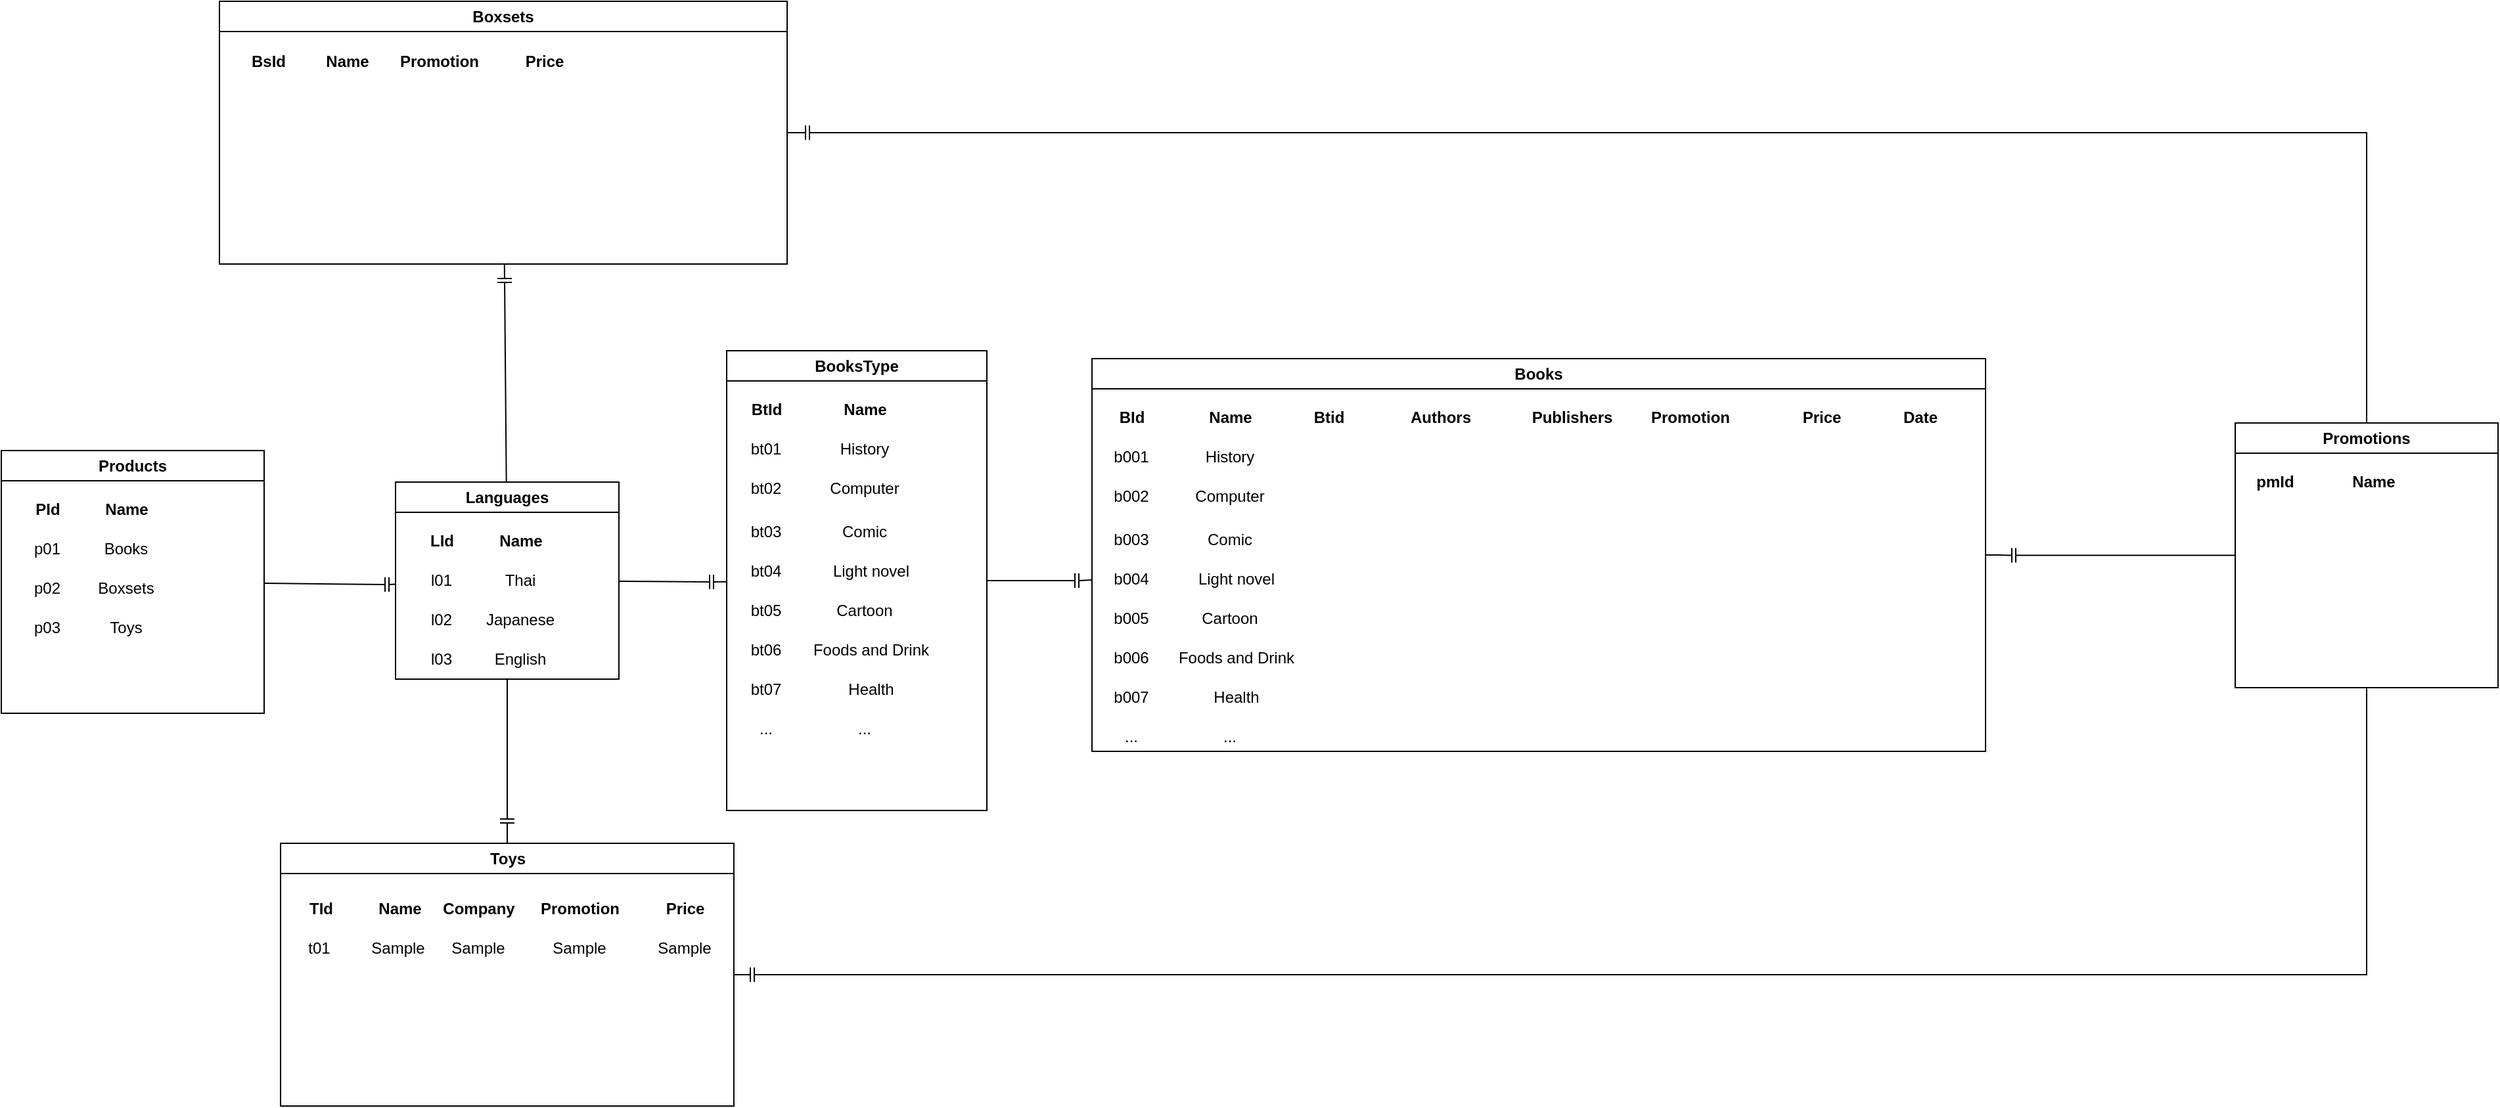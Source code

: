 <mxfile version="24.7.6">
  <diagram id="C5RBs43oDa-KdzZeNtuy" name="Page-1">
    <mxGraphModel dx="447" dy="1392" grid="1" gridSize="10" guides="1" tooltips="1" connect="1" arrows="1" fold="1" page="1" pageScale="1" pageWidth="827" pageHeight="1169" math="0" shadow="0">
      <root>
        <mxCell id="WIyWlLk6GJQsqaUBKTNV-0" />
        <mxCell id="WIyWlLk6GJQsqaUBKTNV-1" parent="WIyWlLk6GJQsqaUBKTNV-0" />
        <mxCell id="pt_CpqBmzXWyOQe2_6_Q-3" value="Products" style="swimlane;whiteSpace=wrap;html=1;startSize=23;" vertex="1" parent="WIyWlLk6GJQsqaUBKTNV-1">
          <mxGeometry x="10" y="131" width="200" height="200" as="geometry">
            <mxRectangle x="270" y="60" width="90" height="30" as="alternateBounds" />
          </mxGeometry>
        </mxCell>
        <mxCell id="pt_CpqBmzXWyOQe2_6_Q-7" value="&lt;b&gt;PId&lt;/b&gt;" style="text;html=1;align=center;verticalAlign=middle;resizable=0;points=[];autosize=1;strokeColor=none;fillColor=none;" vertex="1" parent="pt_CpqBmzXWyOQe2_6_Q-3">
          <mxGeometry x="15" y="30" width="40" height="30" as="geometry" />
        </mxCell>
        <mxCell id="pt_CpqBmzXWyOQe2_6_Q-8" value="&lt;b&gt;Name&lt;/b&gt;" style="text;html=1;align=center;verticalAlign=middle;resizable=0;points=[];autosize=1;strokeColor=none;fillColor=none;" vertex="1" parent="pt_CpqBmzXWyOQe2_6_Q-3">
          <mxGeometry x="65" y="30" width="60" height="30" as="geometry" />
        </mxCell>
        <mxCell id="pt_CpqBmzXWyOQe2_6_Q-9" value="p01" style="text;html=1;align=center;verticalAlign=middle;whiteSpace=wrap;rounded=0;" vertex="1" parent="pt_CpqBmzXWyOQe2_6_Q-3">
          <mxGeometry x="5" y="60" width="60" height="30" as="geometry" />
        </mxCell>
        <mxCell id="pt_CpqBmzXWyOQe2_6_Q-10" value="p02" style="text;html=1;align=center;verticalAlign=middle;whiteSpace=wrap;rounded=0;" vertex="1" parent="pt_CpqBmzXWyOQe2_6_Q-3">
          <mxGeometry x="5" y="90" width="60" height="30" as="geometry" />
        </mxCell>
        <mxCell id="pt_CpqBmzXWyOQe2_6_Q-16" value="p03" style="text;html=1;align=center;verticalAlign=middle;whiteSpace=wrap;rounded=0;" vertex="1" parent="pt_CpqBmzXWyOQe2_6_Q-3">
          <mxGeometry x="5" y="120" width="60" height="30" as="geometry" />
        </mxCell>
        <mxCell id="pt_CpqBmzXWyOQe2_6_Q-18" value="Books" style="text;html=1;align=center;verticalAlign=middle;whiteSpace=wrap;rounded=0;" vertex="1" parent="pt_CpqBmzXWyOQe2_6_Q-3">
          <mxGeometry x="65" y="60" width="60" height="30" as="geometry" />
        </mxCell>
        <mxCell id="pt_CpqBmzXWyOQe2_6_Q-19" value="Boxsets" style="text;html=1;align=center;verticalAlign=middle;whiteSpace=wrap;rounded=0;" vertex="1" parent="pt_CpqBmzXWyOQe2_6_Q-3">
          <mxGeometry x="65" y="90" width="60" height="30" as="geometry" />
        </mxCell>
        <mxCell id="pt_CpqBmzXWyOQe2_6_Q-20" value="Toys" style="text;html=1;align=center;verticalAlign=middle;whiteSpace=wrap;rounded=0;" vertex="1" parent="pt_CpqBmzXWyOQe2_6_Q-3">
          <mxGeometry x="65" y="120" width="60" height="30" as="geometry" />
        </mxCell>
        <mxCell id="pt_CpqBmzXWyOQe2_6_Q-4" value="BooksType" style="swimlane;whiteSpace=wrap;html=1;" vertex="1" parent="WIyWlLk6GJQsqaUBKTNV-1">
          <mxGeometry x="562" y="55" width="198" height="350" as="geometry">
            <mxRectangle x="562" y="55" width="100" height="30" as="alternateBounds" />
          </mxGeometry>
        </mxCell>
        <mxCell id="pt_CpqBmzXWyOQe2_6_Q-22" value="&lt;b&gt;BtId&lt;/b&gt;" style="text;html=1;align=center;verticalAlign=middle;resizable=0;points=[];autosize=1;strokeColor=none;fillColor=none;" vertex="1" parent="pt_CpqBmzXWyOQe2_6_Q-4">
          <mxGeometry x="5" y="30" width="50" height="30" as="geometry" />
        </mxCell>
        <mxCell id="pt_CpqBmzXWyOQe2_6_Q-23" value="&lt;b&gt;Name&lt;/b&gt;" style="text;html=1;align=center;verticalAlign=middle;resizable=0;points=[];autosize=1;strokeColor=none;fillColor=none;" vertex="1" parent="pt_CpqBmzXWyOQe2_6_Q-4">
          <mxGeometry x="75" y="30" width="60" height="30" as="geometry" />
        </mxCell>
        <mxCell id="pt_CpqBmzXWyOQe2_6_Q-26" value="bt01" style="text;html=1;align=center;verticalAlign=middle;whiteSpace=wrap;rounded=0;" vertex="1" parent="pt_CpqBmzXWyOQe2_6_Q-4">
          <mxGeometry y="60" width="60" height="30" as="geometry" />
        </mxCell>
        <mxCell id="pt_CpqBmzXWyOQe2_6_Q-27" value="History" style="text;html=1;align=center;verticalAlign=middle;whiteSpace=wrap;rounded=0;" vertex="1" parent="pt_CpqBmzXWyOQe2_6_Q-4">
          <mxGeometry x="75" y="60" width="60" height="30" as="geometry" />
        </mxCell>
        <mxCell id="pt_CpqBmzXWyOQe2_6_Q-28" value="bt02" style="text;html=1;align=center;verticalAlign=middle;whiteSpace=wrap;rounded=0;" vertex="1" parent="pt_CpqBmzXWyOQe2_6_Q-4">
          <mxGeometry y="90" width="60" height="30" as="geometry" />
        </mxCell>
        <mxCell id="pt_CpqBmzXWyOQe2_6_Q-29" value="Computer" style="text;html=1;align=center;verticalAlign=middle;whiteSpace=wrap;rounded=0;" vertex="1" parent="pt_CpqBmzXWyOQe2_6_Q-4">
          <mxGeometry x="75" y="90" width="60" height="30" as="geometry" />
        </mxCell>
        <mxCell id="pt_CpqBmzXWyOQe2_6_Q-34" value="bt03" style="text;html=1;align=center;verticalAlign=middle;whiteSpace=wrap;rounded=0;" vertex="1" parent="pt_CpqBmzXWyOQe2_6_Q-4">
          <mxGeometry y="123" width="60" height="30" as="geometry" />
        </mxCell>
        <mxCell id="pt_CpqBmzXWyOQe2_6_Q-35" value="Comic" style="text;html=1;align=center;verticalAlign=middle;whiteSpace=wrap;rounded=0;" vertex="1" parent="pt_CpqBmzXWyOQe2_6_Q-4">
          <mxGeometry x="75" y="123" width="60" height="30" as="geometry" />
        </mxCell>
        <mxCell id="pt_CpqBmzXWyOQe2_6_Q-36" value="bt04" style="text;html=1;align=center;verticalAlign=middle;whiteSpace=wrap;rounded=0;" vertex="1" parent="pt_CpqBmzXWyOQe2_6_Q-4">
          <mxGeometry y="153" width="60" height="30" as="geometry" />
        </mxCell>
        <mxCell id="pt_CpqBmzXWyOQe2_6_Q-37" value="Light novel" style="text;html=1;align=center;verticalAlign=middle;whiteSpace=wrap;rounded=0;" vertex="1" parent="pt_CpqBmzXWyOQe2_6_Q-4">
          <mxGeometry x="75" y="153" width="70" height="30" as="geometry" />
        </mxCell>
        <mxCell id="pt_CpqBmzXWyOQe2_6_Q-38" value="bt05" style="text;html=1;align=center;verticalAlign=middle;whiteSpace=wrap;rounded=0;" vertex="1" parent="pt_CpqBmzXWyOQe2_6_Q-4">
          <mxGeometry y="183" width="60" height="30" as="geometry" />
        </mxCell>
        <mxCell id="pt_CpqBmzXWyOQe2_6_Q-39" value="Cartoon" style="text;html=1;align=center;verticalAlign=middle;whiteSpace=wrap;rounded=0;" vertex="1" parent="pt_CpqBmzXWyOQe2_6_Q-4">
          <mxGeometry x="75" y="183" width="60" height="30" as="geometry" />
        </mxCell>
        <mxCell id="pt_CpqBmzXWyOQe2_6_Q-40" value="bt06" style="text;html=1;align=center;verticalAlign=middle;whiteSpace=wrap;rounded=0;" vertex="1" parent="pt_CpqBmzXWyOQe2_6_Q-4">
          <mxGeometry y="213" width="60" height="30" as="geometry" />
        </mxCell>
        <mxCell id="pt_CpqBmzXWyOQe2_6_Q-41" value="Foods and Drink" style="text;html=1;align=center;verticalAlign=middle;whiteSpace=wrap;rounded=0;" vertex="1" parent="pt_CpqBmzXWyOQe2_6_Q-4">
          <mxGeometry x="60" y="213" width="100" height="30" as="geometry" />
        </mxCell>
        <mxCell id="pt_CpqBmzXWyOQe2_6_Q-42" value="bt07" style="text;html=1;align=center;verticalAlign=middle;whiteSpace=wrap;rounded=0;" vertex="1" parent="pt_CpqBmzXWyOQe2_6_Q-4">
          <mxGeometry y="243" width="60" height="30" as="geometry" />
        </mxCell>
        <mxCell id="pt_CpqBmzXWyOQe2_6_Q-43" value="&lt;div&gt;Health&lt;/div&gt;" style="text;html=1;align=center;verticalAlign=middle;whiteSpace=wrap;rounded=0;" vertex="1" parent="pt_CpqBmzXWyOQe2_6_Q-4">
          <mxGeometry x="80" y="243" width="60" height="30" as="geometry" />
        </mxCell>
        <mxCell id="pt_CpqBmzXWyOQe2_6_Q-44" value="..." style="text;html=1;align=center;verticalAlign=middle;whiteSpace=wrap;rounded=0;" vertex="1" parent="pt_CpqBmzXWyOQe2_6_Q-4">
          <mxGeometry y="273" width="60" height="30" as="geometry" />
        </mxCell>
        <mxCell id="pt_CpqBmzXWyOQe2_6_Q-46" value="&lt;div&gt;...&lt;/div&gt;" style="text;html=1;align=center;verticalAlign=middle;whiteSpace=wrap;rounded=0;" vertex="1" parent="pt_CpqBmzXWyOQe2_6_Q-4">
          <mxGeometry x="75" y="273" width="60" height="30" as="geometry" />
        </mxCell>
        <mxCell id="pt_CpqBmzXWyOQe2_6_Q-5" value="Toys" style="swimlane;whiteSpace=wrap;html=1;" vertex="1" parent="WIyWlLk6GJQsqaUBKTNV-1">
          <mxGeometry x="222.5" y="430" width="345" height="200" as="geometry" />
        </mxCell>
        <mxCell id="pt_CpqBmzXWyOQe2_6_Q-127" value="&lt;b&gt;TId&lt;/b&gt;" style="text;html=1;align=center;verticalAlign=middle;resizable=0;points=[];autosize=1;strokeColor=none;fillColor=none;" vertex="1" parent="pt_CpqBmzXWyOQe2_6_Q-5">
          <mxGeometry x="10" y="35" width="40" height="30" as="geometry" />
        </mxCell>
        <mxCell id="pt_CpqBmzXWyOQe2_6_Q-128" value="&lt;b&gt;Name&lt;/b&gt;" style="text;html=1;align=center;verticalAlign=middle;resizable=0;points=[];autosize=1;strokeColor=none;fillColor=none;" vertex="1" parent="pt_CpqBmzXWyOQe2_6_Q-5">
          <mxGeometry x="60" y="35" width="60" height="30" as="geometry" />
        </mxCell>
        <mxCell id="pt_CpqBmzXWyOQe2_6_Q-129" value="t01" style="text;html=1;align=center;verticalAlign=middle;whiteSpace=wrap;rounded=0;" vertex="1" parent="pt_CpqBmzXWyOQe2_6_Q-5">
          <mxGeometry x="-1" y="65" width="60" height="30" as="geometry" />
        </mxCell>
        <mxCell id="pt_CpqBmzXWyOQe2_6_Q-131" value="&lt;b&gt;Promotion&lt;/b&gt;" style="text;html=1;align=center;verticalAlign=middle;resizable=0;points=[];autosize=1;strokeColor=none;fillColor=none;" vertex="1" parent="pt_CpqBmzXWyOQe2_6_Q-5">
          <mxGeometry x="187.5" y="35" width="80" height="30" as="geometry" />
        </mxCell>
        <mxCell id="pt_CpqBmzXWyOQe2_6_Q-132" value="&lt;b&gt;Price&lt;/b&gt;" style="text;html=1;align=center;verticalAlign=middle;resizable=0;points=[];autosize=1;strokeColor=none;fillColor=none;" vertex="1" parent="pt_CpqBmzXWyOQe2_6_Q-5">
          <mxGeometry x="282.5" y="35" width="50" height="30" as="geometry" />
        </mxCell>
        <mxCell id="pt_CpqBmzXWyOQe2_6_Q-133" value="&lt;b&gt;Company&lt;/b&gt;" style="text;html=1;align=center;verticalAlign=middle;resizable=0;points=[];autosize=1;strokeColor=none;fillColor=none;" vertex="1" parent="pt_CpqBmzXWyOQe2_6_Q-5">
          <mxGeometry x="110.5" y="35" width="80" height="30" as="geometry" />
        </mxCell>
        <mxCell id="pt_CpqBmzXWyOQe2_6_Q-134" value="Sample" style="text;html=1;align=center;verticalAlign=middle;whiteSpace=wrap;rounded=0;" vertex="1" parent="pt_CpqBmzXWyOQe2_6_Q-5">
          <mxGeometry x="59" y="65" width="60" height="30" as="geometry" />
        </mxCell>
        <mxCell id="pt_CpqBmzXWyOQe2_6_Q-135" value="Sample" style="text;html=1;align=center;verticalAlign=middle;whiteSpace=wrap;rounded=0;" vertex="1" parent="pt_CpqBmzXWyOQe2_6_Q-5">
          <mxGeometry x="120.5" y="65" width="60" height="30" as="geometry" />
        </mxCell>
        <mxCell id="pt_CpqBmzXWyOQe2_6_Q-136" value="Sample" style="text;html=1;align=center;verticalAlign=middle;whiteSpace=wrap;rounded=0;" vertex="1" parent="pt_CpqBmzXWyOQe2_6_Q-5">
          <mxGeometry x="197.5" y="65" width="60" height="30" as="geometry" />
        </mxCell>
        <mxCell id="pt_CpqBmzXWyOQe2_6_Q-137" value="Sample" style="text;html=1;align=center;verticalAlign=middle;whiteSpace=wrap;rounded=0;" vertex="1" parent="pt_CpqBmzXWyOQe2_6_Q-5">
          <mxGeometry x="277.5" y="65" width="60" height="30" as="geometry" />
        </mxCell>
        <mxCell id="pt_CpqBmzXWyOQe2_6_Q-6" value="Boxsets" style="swimlane;whiteSpace=wrap;html=1;" vertex="1" parent="WIyWlLk6GJQsqaUBKTNV-1">
          <mxGeometry x="176" y="-211" width="432" height="200" as="geometry" />
        </mxCell>
        <mxCell id="pt_CpqBmzXWyOQe2_6_Q-142" value="&lt;b&gt;BsId&lt;/b&gt;" style="text;html=1;align=center;verticalAlign=middle;resizable=0;points=[];autosize=1;strokeColor=none;fillColor=none;" vertex="1" parent="pt_CpqBmzXWyOQe2_6_Q-6">
          <mxGeometry x="12" y="31" width="50" height="30" as="geometry" />
        </mxCell>
        <mxCell id="pt_CpqBmzXWyOQe2_6_Q-143" value="&lt;b&gt;Name&lt;/b&gt;" style="text;html=1;align=center;verticalAlign=middle;resizable=0;points=[];autosize=1;strokeColor=none;fillColor=none;" vertex="1" parent="pt_CpqBmzXWyOQe2_6_Q-6">
          <mxGeometry x="67" y="31" width="60" height="30" as="geometry" />
        </mxCell>
        <mxCell id="pt_CpqBmzXWyOQe2_6_Q-145" value="&lt;b&gt;Promotion&lt;/b&gt;" style="text;html=1;align=center;verticalAlign=middle;resizable=0;points=[];autosize=1;strokeColor=none;fillColor=none;" vertex="1" parent="pt_CpqBmzXWyOQe2_6_Q-6">
          <mxGeometry x="127" y="31" width="80" height="30" as="geometry" />
        </mxCell>
        <mxCell id="pt_CpqBmzXWyOQe2_6_Q-150" value="&lt;b&gt;Price&lt;/b&gt;" style="text;html=1;align=center;verticalAlign=middle;resizable=0;points=[];autosize=1;strokeColor=none;fillColor=none;" vertex="1" parent="pt_CpqBmzXWyOQe2_6_Q-6">
          <mxGeometry x="222" y="31" width="50" height="30" as="geometry" />
        </mxCell>
        <mxCell id="pt_CpqBmzXWyOQe2_6_Q-47" value="Languages" style="swimlane;whiteSpace=wrap;html=1;startSize=23;" vertex="1" parent="WIyWlLk6GJQsqaUBKTNV-1">
          <mxGeometry x="310" y="155" width="170" height="150" as="geometry">
            <mxRectangle x="270" y="60" width="90" height="30" as="alternateBounds" />
          </mxGeometry>
        </mxCell>
        <mxCell id="pt_CpqBmzXWyOQe2_6_Q-48" value="&lt;b&gt;LId&lt;/b&gt;" style="text;html=1;align=center;verticalAlign=middle;resizable=0;points=[];autosize=1;strokeColor=none;fillColor=none;" vertex="1" parent="pt_CpqBmzXWyOQe2_6_Q-47">
          <mxGeometry x="15" y="30" width="40" height="30" as="geometry" />
        </mxCell>
        <mxCell id="pt_CpqBmzXWyOQe2_6_Q-49" value="&lt;b&gt;Name&lt;/b&gt;" style="text;html=1;align=center;verticalAlign=middle;resizable=0;points=[];autosize=1;strokeColor=none;fillColor=none;" vertex="1" parent="pt_CpqBmzXWyOQe2_6_Q-47">
          <mxGeometry x="65" y="30" width="60" height="30" as="geometry" />
        </mxCell>
        <mxCell id="pt_CpqBmzXWyOQe2_6_Q-50" value="l01" style="text;html=1;align=center;verticalAlign=middle;whiteSpace=wrap;rounded=0;" vertex="1" parent="pt_CpqBmzXWyOQe2_6_Q-47">
          <mxGeometry x="5" y="60" width="60" height="30" as="geometry" />
        </mxCell>
        <mxCell id="pt_CpqBmzXWyOQe2_6_Q-51" value="l02" style="text;html=1;align=center;verticalAlign=middle;whiteSpace=wrap;rounded=0;" vertex="1" parent="pt_CpqBmzXWyOQe2_6_Q-47">
          <mxGeometry x="5" y="90" width="60" height="30" as="geometry" />
        </mxCell>
        <mxCell id="pt_CpqBmzXWyOQe2_6_Q-52" value="l03" style="text;html=1;align=center;verticalAlign=middle;whiteSpace=wrap;rounded=0;" vertex="1" parent="pt_CpqBmzXWyOQe2_6_Q-47">
          <mxGeometry x="5" y="120" width="60" height="30" as="geometry" />
        </mxCell>
        <mxCell id="pt_CpqBmzXWyOQe2_6_Q-53" value="Thai" style="text;html=1;align=center;verticalAlign=middle;whiteSpace=wrap;rounded=0;" vertex="1" parent="pt_CpqBmzXWyOQe2_6_Q-47">
          <mxGeometry x="65" y="60" width="60" height="30" as="geometry" />
        </mxCell>
        <mxCell id="pt_CpqBmzXWyOQe2_6_Q-54" value="Japanese" style="text;html=1;align=center;verticalAlign=middle;whiteSpace=wrap;rounded=0;" vertex="1" parent="pt_CpqBmzXWyOQe2_6_Q-47">
          <mxGeometry x="65" y="90" width="60" height="30" as="geometry" />
        </mxCell>
        <mxCell id="pt_CpqBmzXWyOQe2_6_Q-55" value="English" style="text;html=1;align=center;verticalAlign=middle;whiteSpace=wrap;rounded=0;" vertex="1" parent="pt_CpqBmzXWyOQe2_6_Q-47">
          <mxGeometry x="65" y="120" width="60" height="30" as="geometry" />
        </mxCell>
        <mxCell id="pt_CpqBmzXWyOQe2_6_Q-57" value="Books" style="swimlane;whiteSpace=wrap;html=1;" vertex="1" parent="WIyWlLk6GJQsqaUBKTNV-1">
          <mxGeometry x="840" y="61" width="680" height="299" as="geometry" />
        </mxCell>
        <mxCell id="pt_CpqBmzXWyOQe2_6_Q-58" value="&lt;b&gt;BId&lt;/b&gt;" style="text;html=1;align=center;verticalAlign=middle;resizable=0;points=[];autosize=1;strokeColor=none;fillColor=none;" vertex="1" parent="pt_CpqBmzXWyOQe2_6_Q-57">
          <mxGeometry x="10" y="30" width="40" height="30" as="geometry" />
        </mxCell>
        <mxCell id="pt_CpqBmzXWyOQe2_6_Q-59" value="&lt;b&gt;Name&lt;/b&gt;" style="text;html=1;align=center;verticalAlign=middle;resizable=0;points=[];autosize=1;strokeColor=none;fillColor=none;" vertex="1" parent="pt_CpqBmzXWyOQe2_6_Q-57">
          <mxGeometry x="75" y="30" width="60" height="30" as="geometry" />
        </mxCell>
        <mxCell id="pt_CpqBmzXWyOQe2_6_Q-60" value="b001" style="text;html=1;align=center;verticalAlign=middle;whiteSpace=wrap;rounded=0;" vertex="1" parent="pt_CpqBmzXWyOQe2_6_Q-57">
          <mxGeometry y="60" width="60" height="30" as="geometry" />
        </mxCell>
        <mxCell id="pt_CpqBmzXWyOQe2_6_Q-61" value="History" style="text;html=1;align=center;verticalAlign=middle;whiteSpace=wrap;rounded=0;" vertex="1" parent="pt_CpqBmzXWyOQe2_6_Q-57">
          <mxGeometry x="75" y="60" width="60" height="30" as="geometry" />
        </mxCell>
        <mxCell id="pt_CpqBmzXWyOQe2_6_Q-62" value="b002" style="text;html=1;align=center;verticalAlign=middle;whiteSpace=wrap;rounded=0;" vertex="1" parent="pt_CpqBmzXWyOQe2_6_Q-57">
          <mxGeometry y="90" width="60" height="30" as="geometry" />
        </mxCell>
        <mxCell id="pt_CpqBmzXWyOQe2_6_Q-63" value="Computer" style="text;html=1;align=center;verticalAlign=middle;whiteSpace=wrap;rounded=0;" vertex="1" parent="pt_CpqBmzXWyOQe2_6_Q-57">
          <mxGeometry x="75" y="90" width="60" height="30" as="geometry" />
        </mxCell>
        <mxCell id="pt_CpqBmzXWyOQe2_6_Q-64" value="b003" style="text;html=1;align=center;verticalAlign=middle;whiteSpace=wrap;rounded=0;" vertex="1" parent="pt_CpqBmzXWyOQe2_6_Q-57">
          <mxGeometry y="123" width="60" height="30" as="geometry" />
        </mxCell>
        <mxCell id="pt_CpqBmzXWyOQe2_6_Q-65" value="Comic" style="text;html=1;align=center;verticalAlign=middle;whiteSpace=wrap;rounded=0;" vertex="1" parent="pt_CpqBmzXWyOQe2_6_Q-57">
          <mxGeometry x="75" y="123" width="60" height="30" as="geometry" />
        </mxCell>
        <mxCell id="pt_CpqBmzXWyOQe2_6_Q-66" value="b004" style="text;html=1;align=center;verticalAlign=middle;whiteSpace=wrap;rounded=0;" vertex="1" parent="pt_CpqBmzXWyOQe2_6_Q-57">
          <mxGeometry y="153" width="60" height="30" as="geometry" />
        </mxCell>
        <mxCell id="pt_CpqBmzXWyOQe2_6_Q-67" value="Light novel" style="text;html=1;align=center;verticalAlign=middle;whiteSpace=wrap;rounded=0;" vertex="1" parent="pt_CpqBmzXWyOQe2_6_Q-57">
          <mxGeometry x="75" y="153" width="70" height="30" as="geometry" />
        </mxCell>
        <mxCell id="pt_CpqBmzXWyOQe2_6_Q-68" value="b005" style="text;html=1;align=center;verticalAlign=middle;whiteSpace=wrap;rounded=0;" vertex="1" parent="pt_CpqBmzXWyOQe2_6_Q-57">
          <mxGeometry y="183" width="60" height="30" as="geometry" />
        </mxCell>
        <mxCell id="pt_CpqBmzXWyOQe2_6_Q-69" value="Cartoon" style="text;html=1;align=center;verticalAlign=middle;whiteSpace=wrap;rounded=0;" vertex="1" parent="pt_CpqBmzXWyOQe2_6_Q-57">
          <mxGeometry x="75" y="183" width="60" height="30" as="geometry" />
        </mxCell>
        <mxCell id="pt_CpqBmzXWyOQe2_6_Q-70" value="b006" style="text;html=1;align=center;verticalAlign=middle;whiteSpace=wrap;rounded=0;" vertex="1" parent="pt_CpqBmzXWyOQe2_6_Q-57">
          <mxGeometry y="213" width="60" height="30" as="geometry" />
        </mxCell>
        <mxCell id="pt_CpqBmzXWyOQe2_6_Q-71" value="Foods and Drink" style="text;html=1;align=center;verticalAlign=middle;whiteSpace=wrap;rounded=0;" vertex="1" parent="pt_CpqBmzXWyOQe2_6_Q-57">
          <mxGeometry x="60" y="213" width="100" height="30" as="geometry" />
        </mxCell>
        <mxCell id="pt_CpqBmzXWyOQe2_6_Q-72" value="b007" style="text;html=1;align=center;verticalAlign=middle;whiteSpace=wrap;rounded=0;" vertex="1" parent="pt_CpqBmzXWyOQe2_6_Q-57">
          <mxGeometry y="243" width="60" height="30" as="geometry" />
        </mxCell>
        <mxCell id="pt_CpqBmzXWyOQe2_6_Q-73" value="&lt;div&gt;Health&lt;/div&gt;" style="text;html=1;align=center;verticalAlign=middle;whiteSpace=wrap;rounded=0;" vertex="1" parent="pt_CpqBmzXWyOQe2_6_Q-57">
          <mxGeometry x="80" y="243" width="60" height="30" as="geometry" />
        </mxCell>
        <mxCell id="pt_CpqBmzXWyOQe2_6_Q-74" value="..." style="text;html=1;align=center;verticalAlign=middle;whiteSpace=wrap;rounded=0;" vertex="1" parent="pt_CpqBmzXWyOQe2_6_Q-57">
          <mxGeometry y="273" width="60" height="30" as="geometry" />
        </mxCell>
        <mxCell id="pt_CpqBmzXWyOQe2_6_Q-75" value="&lt;div&gt;...&lt;/div&gt;" style="text;html=1;align=center;verticalAlign=middle;whiteSpace=wrap;rounded=0;" vertex="1" parent="pt_CpqBmzXWyOQe2_6_Q-57">
          <mxGeometry x="75" y="273" width="60" height="30" as="geometry" />
        </mxCell>
        <mxCell id="pt_CpqBmzXWyOQe2_6_Q-76" value="&lt;b&gt;Authors&lt;/b&gt;" style="text;html=1;align=center;verticalAlign=middle;resizable=0;points=[];autosize=1;strokeColor=none;fillColor=none;" vertex="1" parent="pt_CpqBmzXWyOQe2_6_Q-57">
          <mxGeometry x="230" y="30" width="70" height="30" as="geometry" />
        </mxCell>
        <mxCell id="pt_CpqBmzXWyOQe2_6_Q-77" value="&lt;b&gt;Publishers&lt;/b&gt;" style="text;html=1;align=center;verticalAlign=middle;resizable=0;points=[];autosize=1;strokeColor=none;fillColor=none;" vertex="1" parent="pt_CpqBmzXWyOQe2_6_Q-57">
          <mxGeometry x="325" y="30" width="80" height="30" as="geometry" />
        </mxCell>
        <mxCell id="pt_CpqBmzXWyOQe2_6_Q-78" value="&lt;b&gt;Promotion&lt;/b&gt;" style="text;html=1;align=center;verticalAlign=middle;resizable=0;points=[];autosize=1;strokeColor=none;fillColor=none;" vertex="1" parent="pt_CpqBmzXWyOQe2_6_Q-57">
          <mxGeometry x="415" y="30" width="80" height="30" as="geometry" />
        </mxCell>
        <mxCell id="pt_CpqBmzXWyOQe2_6_Q-79" value="&lt;b&gt;Price&lt;/b&gt;" style="text;html=1;align=center;verticalAlign=middle;resizable=0;points=[];autosize=1;strokeColor=none;fillColor=none;" vertex="1" parent="pt_CpqBmzXWyOQe2_6_Q-57">
          <mxGeometry x="530" y="30" width="50" height="30" as="geometry" />
        </mxCell>
        <mxCell id="pt_CpqBmzXWyOQe2_6_Q-80" value="&lt;b&gt;Date&lt;/b&gt;" style="text;html=1;align=center;verticalAlign=middle;resizable=0;points=[];autosize=1;strokeColor=none;fillColor=none;" vertex="1" parent="pt_CpqBmzXWyOQe2_6_Q-57">
          <mxGeometry x="605" y="30" width="50" height="30" as="geometry" />
        </mxCell>
        <mxCell id="pt_CpqBmzXWyOQe2_6_Q-81" value="&lt;b&gt;Btid&lt;/b&gt;" style="text;html=1;align=center;verticalAlign=middle;resizable=0;points=[];autosize=1;strokeColor=none;fillColor=none;" vertex="1" parent="pt_CpqBmzXWyOQe2_6_Q-57">
          <mxGeometry x="155" y="30" width="50" height="30" as="geometry" />
        </mxCell>
        <mxCell id="pt_CpqBmzXWyOQe2_6_Q-85" value="" style="endArrow=none;html=1;rounded=0;exitX=1;exitY=0.5;exitDx=0;exitDy=0;" edge="1" parent="WIyWlLk6GJQsqaUBKTNV-1" source="pt_CpqBmzXWyOQe2_6_Q-89" target="pt_CpqBmzXWyOQe2_6_Q-57">
          <mxGeometry width="50" height="50" relative="1" as="geometry">
            <mxPoint x="760" y="260" as="sourcePoint" />
            <mxPoint x="810" y="210" as="targetPoint" />
          </mxGeometry>
        </mxCell>
        <mxCell id="pt_CpqBmzXWyOQe2_6_Q-90" value="" style="endArrow=none;html=1;rounded=0;" edge="1" parent="WIyWlLk6GJQsqaUBKTNV-1" source="pt_CpqBmzXWyOQe2_6_Q-4" target="pt_CpqBmzXWyOQe2_6_Q-89">
          <mxGeometry width="50" height="50" relative="1" as="geometry">
            <mxPoint x="779" y="230" as="sourcePoint" />
            <mxPoint x="840" y="235" as="targetPoint" />
          </mxGeometry>
        </mxCell>
        <mxCell id="pt_CpqBmzXWyOQe2_6_Q-89" value="" style="shape=partialRectangle;whiteSpace=wrap;html=1;bottom=0;top=0;fillColor=none;" vertex="1" parent="WIyWlLk6GJQsqaUBKTNV-1">
          <mxGeometry x="827" y="225" width="3" height="10" as="geometry" />
        </mxCell>
        <mxCell id="pt_CpqBmzXWyOQe2_6_Q-108" value="" style="endArrow=none;html=1;rounded=0;" edge="1" parent="WIyWlLk6GJQsqaUBKTNV-1" source="pt_CpqBmzXWyOQe2_6_Q-102" target="pt_CpqBmzXWyOQe2_6_Q-4">
          <mxGeometry width="50" height="50" relative="1" as="geometry">
            <mxPoint x="481.5" y="210" as="sourcePoint" />
            <mxPoint x="558.5" y="210" as="targetPoint" />
          </mxGeometry>
        </mxCell>
        <mxCell id="pt_CpqBmzXWyOQe2_6_Q-110" value="" style="endArrow=none;html=1;rounded=0;" edge="1" parent="WIyWlLk6GJQsqaUBKTNV-1" source="pt_CpqBmzXWyOQe2_6_Q-111" target="pt_CpqBmzXWyOQe2_6_Q-47">
          <mxGeometry width="50" height="50" relative="1" as="geometry">
            <mxPoint x="500" y="242" as="sourcePoint" />
            <mxPoint x="590" y="240" as="targetPoint" />
          </mxGeometry>
        </mxCell>
        <mxCell id="pt_CpqBmzXWyOQe2_6_Q-112" value="" style="endArrow=none;html=1;rounded=0;" edge="1" parent="WIyWlLk6GJQsqaUBKTNV-1" source="pt_CpqBmzXWyOQe2_6_Q-3" target="pt_CpqBmzXWyOQe2_6_Q-111">
          <mxGeometry width="50" height="50" relative="1" as="geometry">
            <mxPoint x="220" y="231.113" as="sourcePoint" />
            <mxPoint x="292" y="232" as="targetPoint" />
          </mxGeometry>
        </mxCell>
        <mxCell id="pt_CpqBmzXWyOQe2_6_Q-111" value="" style="shape=partialRectangle;whiteSpace=wrap;html=1;bottom=0;top=0;fillColor=none;" vertex="1" parent="WIyWlLk6GJQsqaUBKTNV-1">
          <mxGeometry x="302" y="228" width="3" height="10" as="geometry" />
        </mxCell>
        <mxCell id="pt_CpqBmzXWyOQe2_6_Q-114" value="" style="endArrow=none;html=1;rounded=0;" edge="1" parent="WIyWlLk6GJQsqaUBKTNV-1" source="pt_CpqBmzXWyOQe2_6_Q-47" target="pt_CpqBmzXWyOQe2_6_Q-102">
          <mxGeometry width="50" height="50" relative="1" as="geometry">
            <mxPoint x="500" y="231" as="sourcePoint" />
            <mxPoint x="580" y="230" as="targetPoint" />
          </mxGeometry>
        </mxCell>
        <mxCell id="pt_CpqBmzXWyOQe2_6_Q-102" value="" style="shape=partialRectangle;whiteSpace=wrap;html=1;bottom=0;top=0;fillColor=none;" vertex="1" parent="WIyWlLk6GJQsqaUBKTNV-1">
          <mxGeometry x="549" y="226" width="3" height="10" as="geometry" />
        </mxCell>
        <mxCell id="pt_CpqBmzXWyOQe2_6_Q-122" value="" style="endArrow=none;html=1;rounded=0;" edge="1" parent="WIyWlLk6GJQsqaUBKTNV-1" source="pt_CpqBmzXWyOQe2_6_Q-3">
          <mxGeometry width="50" height="50" relative="1" as="geometry">
            <mxPoint x="210" y="232" as="sourcePoint" />
            <mxPoint x="210" y="231" as="targetPoint" />
          </mxGeometry>
        </mxCell>
        <mxCell id="pt_CpqBmzXWyOQe2_6_Q-123" value="" style="endArrow=none;html=1;rounded=0;" edge="1" parent="WIyWlLk6GJQsqaUBKTNV-1" source="pt_CpqBmzXWyOQe2_6_Q-124" target="pt_CpqBmzXWyOQe2_6_Q-47">
          <mxGeometry width="50" height="50" relative="1" as="geometry">
            <mxPoint x="380" y="534.632" as="sourcePoint" />
            <mxPoint x="312" y="243" as="targetPoint" />
          </mxGeometry>
        </mxCell>
        <mxCell id="pt_CpqBmzXWyOQe2_6_Q-125" value="" style="endArrow=none;html=1;rounded=0;" edge="1" parent="WIyWlLk6GJQsqaUBKTNV-1" source="pt_CpqBmzXWyOQe2_6_Q-5" target="pt_CpqBmzXWyOQe2_6_Q-124">
          <mxGeometry width="50" height="50" relative="1" as="geometry">
            <mxPoint x="395" y="405" as="sourcePoint" />
            <mxPoint x="395" y="305" as="targetPoint" />
          </mxGeometry>
        </mxCell>
        <mxCell id="pt_CpqBmzXWyOQe2_6_Q-124" value="" style="shape=partialRectangle;whiteSpace=wrap;html=1;bottom=0;top=0;fillColor=none;direction=south;" vertex="1" parent="WIyWlLk6GJQsqaUBKTNV-1">
          <mxGeometry x="390" y="411.5" width="10" height="3" as="geometry" />
        </mxCell>
        <mxCell id="pt_CpqBmzXWyOQe2_6_Q-138" value="" style="endArrow=none;html=1;rounded=0;" edge="1" parent="WIyWlLk6GJQsqaUBKTNV-1" source="pt_CpqBmzXWyOQe2_6_Q-179" target="pt_CpqBmzXWyOQe2_6_Q-6">
          <mxGeometry width="50" height="50" relative="1" as="geometry">
            <mxPoint x="405" y="422" as="sourcePoint" />
            <mxPoint x="405" y="315" as="targetPoint" />
          </mxGeometry>
        </mxCell>
        <mxCell id="pt_CpqBmzXWyOQe2_6_Q-151" value="Promotions" style="swimlane;whiteSpace=wrap;html=1;" vertex="1" parent="WIyWlLk6GJQsqaUBKTNV-1">
          <mxGeometry x="1710" y="110" width="200" height="201.5" as="geometry" />
        </mxCell>
        <mxCell id="pt_CpqBmzXWyOQe2_6_Q-173" value="&lt;b&gt;pmId&lt;/b&gt;" style="text;html=1;align=center;verticalAlign=middle;resizable=0;points=[];autosize=1;strokeColor=none;fillColor=none;" vertex="1" parent="pt_CpqBmzXWyOQe2_6_Q-151">
          <mxGeometry x="5" y="30" width="50" height="30" as="geometry" />
        </mxCell>
        <mxCell id="pt_CpqBmzXWyOQe2_6_Q-174" value="&lt;b&gt;Name&lt;/b&gt;" style="text;html=1;align=center;verticalAlign=middle;resizable=0;points=[];autosize=1;strokeColor=none;fillColor=none;" vertex="1" parent="pt_CpqBmzXWyOQe2_6_Q-151">
          <mxGeometry x="75" y="30" width="60" height="30" as="geometry" />
        </mxCell>
        <mxCell id="pt_CpqBmzXWyOQe2_6_Q-165" value="" style="endArrow=none;html=1;rounded=0;edgeStyle=orthogonalEdgeStyle;" edge="1" parent="WIyWlLk6GJQsqaUBKTNV-1" source="pt_CpqBmzXWyOQe2_6_Q-167" target="pt_CpqBmzXWyOQe2_6_Q-151">
          <mxGeometry width="50" height="50" relative="1" as="geometry">
            <mxPoint x="1400" y="190" as="sourcePoint" />
            <mxPoint x="1820" y="322" as="targetPoint" />
          </mxGeometry>
        </mxCell>
        <mxCell id="pt_CpqBmzXWyOQe2_6_Q-167" value="" style="shape=partialRectangle;whiteSpace=wrap;html=1;bottom=0;top=0;fillColor=none;" vertex="1" parent="WIyWlLk6GJQsqaUBKTNV-1">
          <mxGeometry x="1540" y="205.75" width="3" height="10" as="geometry" />
        </mxCell>
        <mxCell id="pt_CpqBmzXWyOQe2_6_Q-170" value="" style="endArrow=none;html=1;rounded=0;edgeStyle=orthogonalEdgeStyle;entryX=0.5;entryY=1;entryDx=0;entryDy=0;" edge="1" parent="WIyWlLk6GJQsqaUBKTNV-1" source="pt_CpqBmzXWyOQe2_6_Q-177" target="pt_CpqBmzXWyOQe2_6_Q-151">
          <mxGeometry width="50" height="50" relative="1" as="geometry">
            <mxPoint x="568" y="530" as="sourcePoint" />
            <mxPoint x="1810" y="334" as="targetPoint" />
          </mxGeometry>
        </mxCell>
        <mxCell id="pt_CpqBmzXWyOQe2_6_Q-172" value="" style="endArrow=none;html=1;rounded=0;edgeStyle=orthogonalEdgeStyle;" edge="1" parent="WIyWlLk6GJQsqaUBKTNV-1" source="pt_CpqBmzXWyOQe2_6_Q-181" target="pt_CpqBmzXWyOQe2_6_Q-151">
          <mxGeometry width="50" height="50" relative="1" as="geometry">
            <mxPoint x="608" y="-111" as="sourcePoint" />
            <mxPoint x="1810" y="92" as="targetPoint" />
          </mxGeometry>
        </mxCell>
        <mxCell id="pt_CpqBmzXWyOQe2_6_Q-176" value="" style="endArrow=none;html=1;rounded=0;edgeStyle=orthogonalEdgeStyle;entryX=0;entryY=0.5;entryDx=0;entryDy=0;" edge="1" parent="WIyWlLk6GJQsqaUBKTNV-1" source="pt_CpqBmzXWyOQe2_6_Q-57" target="pt_CpqBmzXWyOQe2_6_Q-167">
          <mxGeometry width="50" height="50" relative="1" as="geometry">
            <mxPoint x="1553" y="221" as="sourcePoint" />
            <mxPoint x="1540" y="210" as="targetPoint" />
          </mxGeometry>
        </mxCell>
        <mxCell id="pt_CpqBmzXWyOQe2_6_Q-178" value="" style="endArrow=none;html=1;rounded=0;edgeStyle=orthogonalEdgeStyle;" edge="1" parent="WIyWlLk6GJQsqaUBKTNV-1" source="pt_CpqBmzXWyOQe2_6_Q-5" target="pt_CpqBmzXWyOQe2_6_Q-177">
          <mxGeometry width="50" height="50" relative="1" as="geometry">
            <mxPoint x="568" y="530" as="sourcePoint" />
            <mxPoint x="1810" y="334" as="targetPoint" />
          </mxGeometry>
        </mxCell>
        <mxCell id="pt_CpqBmzXWyOQe2_6_Q-177" value="" style="shape=partialRectangle;whiteSpace=wrap;html=1;bottom=0;top=0;fillColor=none;direction=west;" vertex="1" parent="WIyWlLk6GJQsqaUBKTNV-1">
          <mxGeometry x="580" y="525" width="3" height="10" as="geometry" />
        </mxCell>
        <mxCell id="pt_CpqBmzXWyOQe2_6_Q-180" value="" style="endArrow=none;html=1;rounded=0;" edge="1" parent="WIyWlLk6GJQsqaUBKTNV-1" source="pt_CpqBmzXWyOQe2_6_Q-47" target="pt_CpqBmzXWyOQe2_6_Q-179">
          <mxGeometry width="50" height="50" relative="1" as="geometry">
            <mxPoint x="394" y="155" as="sourcePoint" />
            <mxPoint x="393" y="-11" as="targetPoint" />
          </mxGeometry>
        </mxCell>
        <mxCell id="pt_CpqBmzXWyOQe2_6_Q-179" value="" style="shape=partialRectangle;whiteSpace=wrap;html=1;bottom=0;top=0;fillColor=none;direction=south;" vertex="1" parent="WIyWlLk6GJQsqaUBKTNV-1">
          <mxGeometry x="388" width="10" height="3" as="geometry" />
        </mxCell>
        <mxCell id="pt_CpqBmzXWyOQe2_6_Q-181" value="" style="shape=partialRectangle;whiteSpace=wrap;html=1;bottom=0;top=0;fillColor=none;" vertex="1" parent="WIyWlLk6GJQsqaUBKTNV-1">
          <mxGeometry x="622" y="-116" width="3" height="10" as="geometry" />
        </mxCell>
        <mxCell id="pt_CpqBmzXWyOQe2_6_Q-182" value="" style="endArrow=none;html=1;rounded=0;edgeStyle=orthogonalEdgeStyle;" edge="1" parent="WIyWlLk6GJQsqaUBKTNV-1" source="pt_CpqBmzXWyOQe2_6_Q-6" target="pt_CpqBmzXWyOQe2_6_Q-181">
          <mxGeometry width="50" height="50" relative="1" as="geometry">
            <mxPoint x="608" y="-111" as="sourcePoint" />
            <mxPoint x="1810" y="110" as="targetPoint" />
          </mxGeometry>
        </mxCell>
      </root>
    </mxGraphModel>
  </diagram>
</mxfile>
